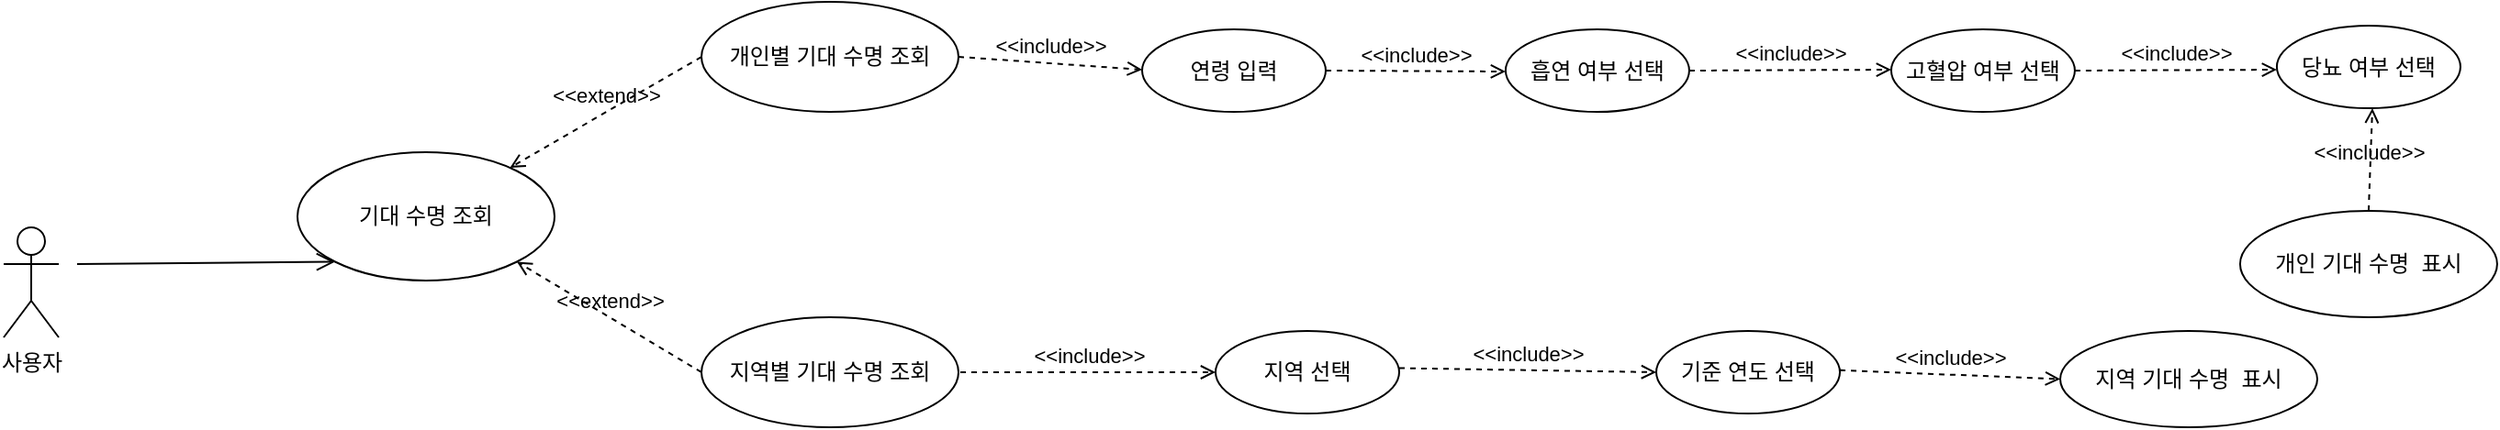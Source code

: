 <mxfile version="20.8.16" type="device"><diagram name="페이지-1" id="lXl4asmBh1MZijvv82hy"><mxGraphModel dx="1418" dy="828" grid="1" gridSize="10" guides="1" tooltips="1" connect="1" arrows="1" fold="1" page="1" pageScale="1" pageWidth="1169" pageHeight="827" math="0" shadow="0"><root><mxCell id="0"/><mxCell id="1" parent="0"/><mxCell id="1lz8shr1Pocp4pmRlDUm-1" value="사용자" style="shape=umlActor;verticalLabelPosition=bottom;verticalAlign=top;html=1;outlineConnect=0;" parent="1" vertex="1"><mxGeometry x="50" y="320" width="30" height="60" as="geometry"/></mxCell><mxCell id="1lz8shr1Pocp4pmRlDUm-6" value="지역별 기대 수명 조회" style="ellipse;whiteSpace=wrap;html=1;" parent="1" vertex="1"><mxGeometry x="430" y="369" width="140" height="60" as="geometry"/></mxCell><mxCell id="1lz8shr1Pocp4pmRlDUm-9" value="지역 선택" style="ellipse;whiteSpace=wrap;html=1;" parent="1" vertex="1"><mxGeometry x="710" y="376.5" width="100" height="45" as="geometry"/></mxCell><mxCell id="1lz8shr1Pocp4pmRlDUm-10" value="&amp;lt;&amp;lt;include&amp;gt;&amp;gt;" style="html=1;verticalAlign=bottom;labelBackgroundColor=none;endArrow=open;endFill=0;dashed=1;rounded=0;entryX=0;entryY=0.5;entryDx=0;entryDy=0;" parent="1" target="1lz8shr1Pocp4pmRlDUm-9" edge="1"><mxGeometry width="160" relative="1" as="geometry"><mxPoint x="571" y="399" as="sourcePoint"/><mxPoint x="710" y="405.25" as="targetPoint"/></mxGeometry></mxCell><mxCell id="1lz8shr1Pocp4pmRlDUm-13" value="기준 연도 선택" style="ellipse;whiteSpace=wrap;html=1;" parent="1" vertex="1"><mxGeometry x="950" y="376.5" width="100" height="45" as="geometry"/></mxCell><mxCell id="1lz8shr1Pocp4pmRlDUm-14" value="개인별 기대 수명 조회" style="ellipse;whiteSpace=wrap;html=1;" parent="1" vertex="1"><mxGeometry x="430" y="197" width="140" height="60" as="geometry"/></mxCell><mxCell id="1lz8shr1Pocp4pmRlDUm-15" value="&amp;lt;&amp;lt;include&amp;gt;&amp;gt;" style="html=1;verticalAlign=bottom;labelBackgroundColor=none;endArrow=open;endFill=0;dashed=1;rounded=0;exitX=1;exitY=0.5;exitDx=0;exitDy=0;" parent="1" source="1lz8shr1Pocp4pmRlDUm-14" edge="1"><mxGeometry width="160" relative="1" as="geometry"><mxPoint x="570" y="229" as="sourcePoint"/><mxPoint x="670" y="234" as="targetPoint"/></mxGeometry></mxCell><mxCell id="1lz8shr1Pocp4pmRlDUm-16" value="연령 입력" style="ellipse;whiteSpace=wrap;html=1;" parent="1" vertex="1"><mxGeometry x="670" y="212" width="100" height="45" as="geometry"/></mxCell><mxCell id="1lz8shr1Pocp4pmRlDUm-17" value="&amp;lt;&amp;lt;include&amp;gt;&amp;gt;" style="html=1;verticalAlign=bottom;labelBackgroundColor=none;endArrow=open;endFill=0;dashed=1;rounded=0;exitX=1;exitY=0.5;exitDx=0;exitDy=0;" parent="1" source="1lz8shr1Pocp4pmRlDUm-16" edge="1"><mxGeometry width="160" relative="1" as="geometry"><mxPoint x="517.96" y="270.54" as="sourcePoint"/><mxPoint x="867.96" y="235" as="targetPoint"/></mxGeometry></mxCell><mxCell id="1lz8shr1Pocp4pmRlDUm-18" value="흡연 여부 선택" style="ellipse;whiteSpace=wrap;html=1;" parent="1" vertex="1"><mxGeometry x="867.96" y="212" width="100" height="45" as="geometry"/></mxCell><mxCell id="1lz8shr1Pocp4pmRlDUm-19" value="&amp;lt;&amp;lt;include&amp;gt;&amp;gt;" style="html=1;verticalAlign=bottom;labelBackgroundColor=none;endArrow=open;endFill=0;dashed=1;rounded=0;exitX=1;exitY=0.5;exitDx=0;exitDy=0;" parent="1" source="1lz8shr1Pocp4pmRlDUm-18" edge="1"><mxGeometry width="160" relative="1" as="geometry"><mxPoint x="520" y="272" as="sourcePoint"/><mxPoint x="1077.96" y="234" as="targetPoint"/></mxGeometry></mxCell><mxCell id="1lz8shr1Pocp4pmRlDUm-20" value="고혈압 여부 선택" style="ellipse;whiteSpace=wrap;html=1;" parent="1" vertex="1"><mxGeometry x="1077.96" y="212" width="100" height="45" as="geometry"/></mxCell><mxCell id="1lz8shr1Pocp4pmRlDUm-24" value="당뇨 여부 선택" style="ellipse;whiteSpace=wrap;html=1;" parent="1" vertex="1"><mxGeometry x="1287.96" y="210" width="100" height="45" as="geometry"/></mxCell><mxCell id="1lz8shr1Pocp4pmRlDUm-26" value="" style="endArrow=open;startArrow=none;endFill=0;startFill=0;endSize=8;html=1;verticalAlign=bottom;labelBackgroundColor=none;strokeWidth=1;rounded=0;entryX=0;entryY=1;entryDx=0;entryDy=0;" parent="1" target="1lz8shr1Pocp4pmRlDUm-31" edge="1"><mxGeometry width="160" relative="1" as="geometry"><mxPoint x="90" y="340" as="sourcePoint"/><mxPoint x="150" y="290" as="targetPoint"/></mxGeometry></mxCell><mxCell id="1lz8shr1Pocp4pmRlDUm-30" value="&amp;lt;&amp;lt;include&amp;gt;&amp;gt;" style="html=1;verticalAlign=bottom;labelBackgroundColor=none;endArrow=open;endFill=0;dashed=1;rounded=0;exitX=1;exitY=0.5;exitDx=0;exitDy=0;" parent="1" edge="1"><mxGeometry width="160" relative="1" as="geometry"><mxPoint x="1177.96" y="234.5" as="sourcePoint"/><mxPoint x="1287.96" y="234" as="targetPoint"/></mxGeometry></mxCell><mxCell id="1lz8shr1Pocp4pmRlDUm-31" value="기대 수명 조회" style="ellipse;whiteSpace=wrap;html=1;" parent="1" vertex="1"><mxGeometry x="210" y="279" width="140" height="70" as="geometry"/></mxCell><mxCell id="1lz8shr1Pocp4pmRlDUm-32" value="&amp;lt;&amp;lt;extend&amp;gt;&amp;gt;" style="html=1;verticalAlign=bottom;labelBackgroundColor=none;endArrow=open;endFill=0;dashed=1;rounded=0;exitX=0;exitY=0.5;exitDx=0;exitDy=0;" parent="1" source="1lz8shr1Pocp4pmRlDUm-14" target="1lz8shr1Pocp4pmRlDUm-31" edge="1"><mxGeometry width="160" relative="1" as="geometry"><mxPoint x="430" y="229" as="sourcePoint"/><mxPoint x="530" y="309" as="targetPoint"/></mxGeometry></mxCell><mxCell id="1lz8shr1Pocp4pmRlDUm-33" value="&amp;lt;&amp;lt;extend&amp;gt;&amp;gt;" style="html=1;verticalAlign=bottom;labelBackgroundColor=none;endArrow=open;endFill=0;dashed=1;rounded=0;exitX=0;exitY=0.5;exitDx=0;exitDy=0;entryX=1;entryY=1;entryDx=0;entryDy=0;" parent="1" source="1lz8shr1Pocp4pmRlDUm-6" target="1lz8shr1Pocp4pmRlDUm-31" edge="1"><mxGeometry width="160" relative="1" as="geometry"><mxPoint x="413.9" y="286.92" as="sourcePoint"/><mxPoint x="319.995" y="341.08" as="targetPoint"/></mxGeometry></mxCell><mxCell id="1lz8shr1Pocp4pmRlDUm-35" value="&amp;lt;&amp;lt;include&amp;gt;&amp;gt;" style="html=1;verticalAlign=bottom;labelBackgroundColor=none;endArrow=open;endFill=0;dashed=1;rounded=0;exitX=1.018;exitY=0.6;exitDx=0;exitDy=0;exitPerimeter=0;entryX=0;entryY=0.5;entryDx=0;entryDy=0;" parent="1" target="1lz8shr1Pocp4pmRlDUm-13" edge="1"><mxGeometry width="160" relative="1" as="geometry"><mxPoint x="810" y="396.75" as="sourcePoint"/><mxPoint x="937.3" y="434.25" as="targetPoint"/></mxGeometry></mxCell><mxCell id="1lz8shr1Pocp4pmRlDUm-37" value="지역 기대 수명&amp;nbsp; 표시" style="ellipse;whiteSpace=wrap;html=1;" parent="1" vertex="1"><mxGeometry x="1170" y="376.5" width="140" height="52.5" as="geometry"/></mxCell><mxCell id="1lz8shr1Pocp4pmRlDUm-38" value="&amp;lt;&amp;lt;include&amp;gt;&amp;gt;" style="html=1;verticalAlign=bottom;labelBackgroundColor=none;endArrow=open;endFill=0;dashed=1;rounded=0;exitX=1.018;exitY=0.6;exitDx=0;exitDy=0;exitPerimeter=0;entryX=0;entryY=0.5;entryDx=0;entryDy=0;" parent="1" target="1lz8shr1Pocp4pmRlDUm-37" edge="1"><mxGeometry width="160" relative="1" as="geometry"><mxPoint x="1050" y="397.88" as="sourcePoint"/><mxPoint x="1150" y="400" as="targetPoint"/></mxGeometry></mxCell><mxCell id="1lz8shr1Pocp4pmRlDUm-39" value="개인 기대 수명&amp;nbsp; 표시" style="ellipse;whiteSpace=wrap;html=1;" parent="1" vertex="1"><mxGeometry x="1267.96" y="311" width="140" height="58" as="geometry"/></mxCell><mxCell id="1lz8shr1Pocp4pmRlDUm-40" value="&amp;lt;&amp;lt;include&amp;gt;&amp;gt;" style="html=1;verticalAlign=bottom;labelBackgroundColor=none;endArrow=open;endFill=0;dashed=1;rounded=0;exitX=0.5;exitY=0;exitDx=0;exitDy=0;" parent="1" source="1lz8shr1Pocp4pmRlDUm-39" edge="1"><mxGeometry x="-0.18" y="1" width="160" relative="1" as="geometry"><mxPoint x="1230" y="255.5" as="sourcePoint"/><mxPoint x="1340" y="255" as="targetPoint"/><mxPoint as="offset"/></mxGeometry></mxCell></root></mxGraphModel></diagram></mxfile>